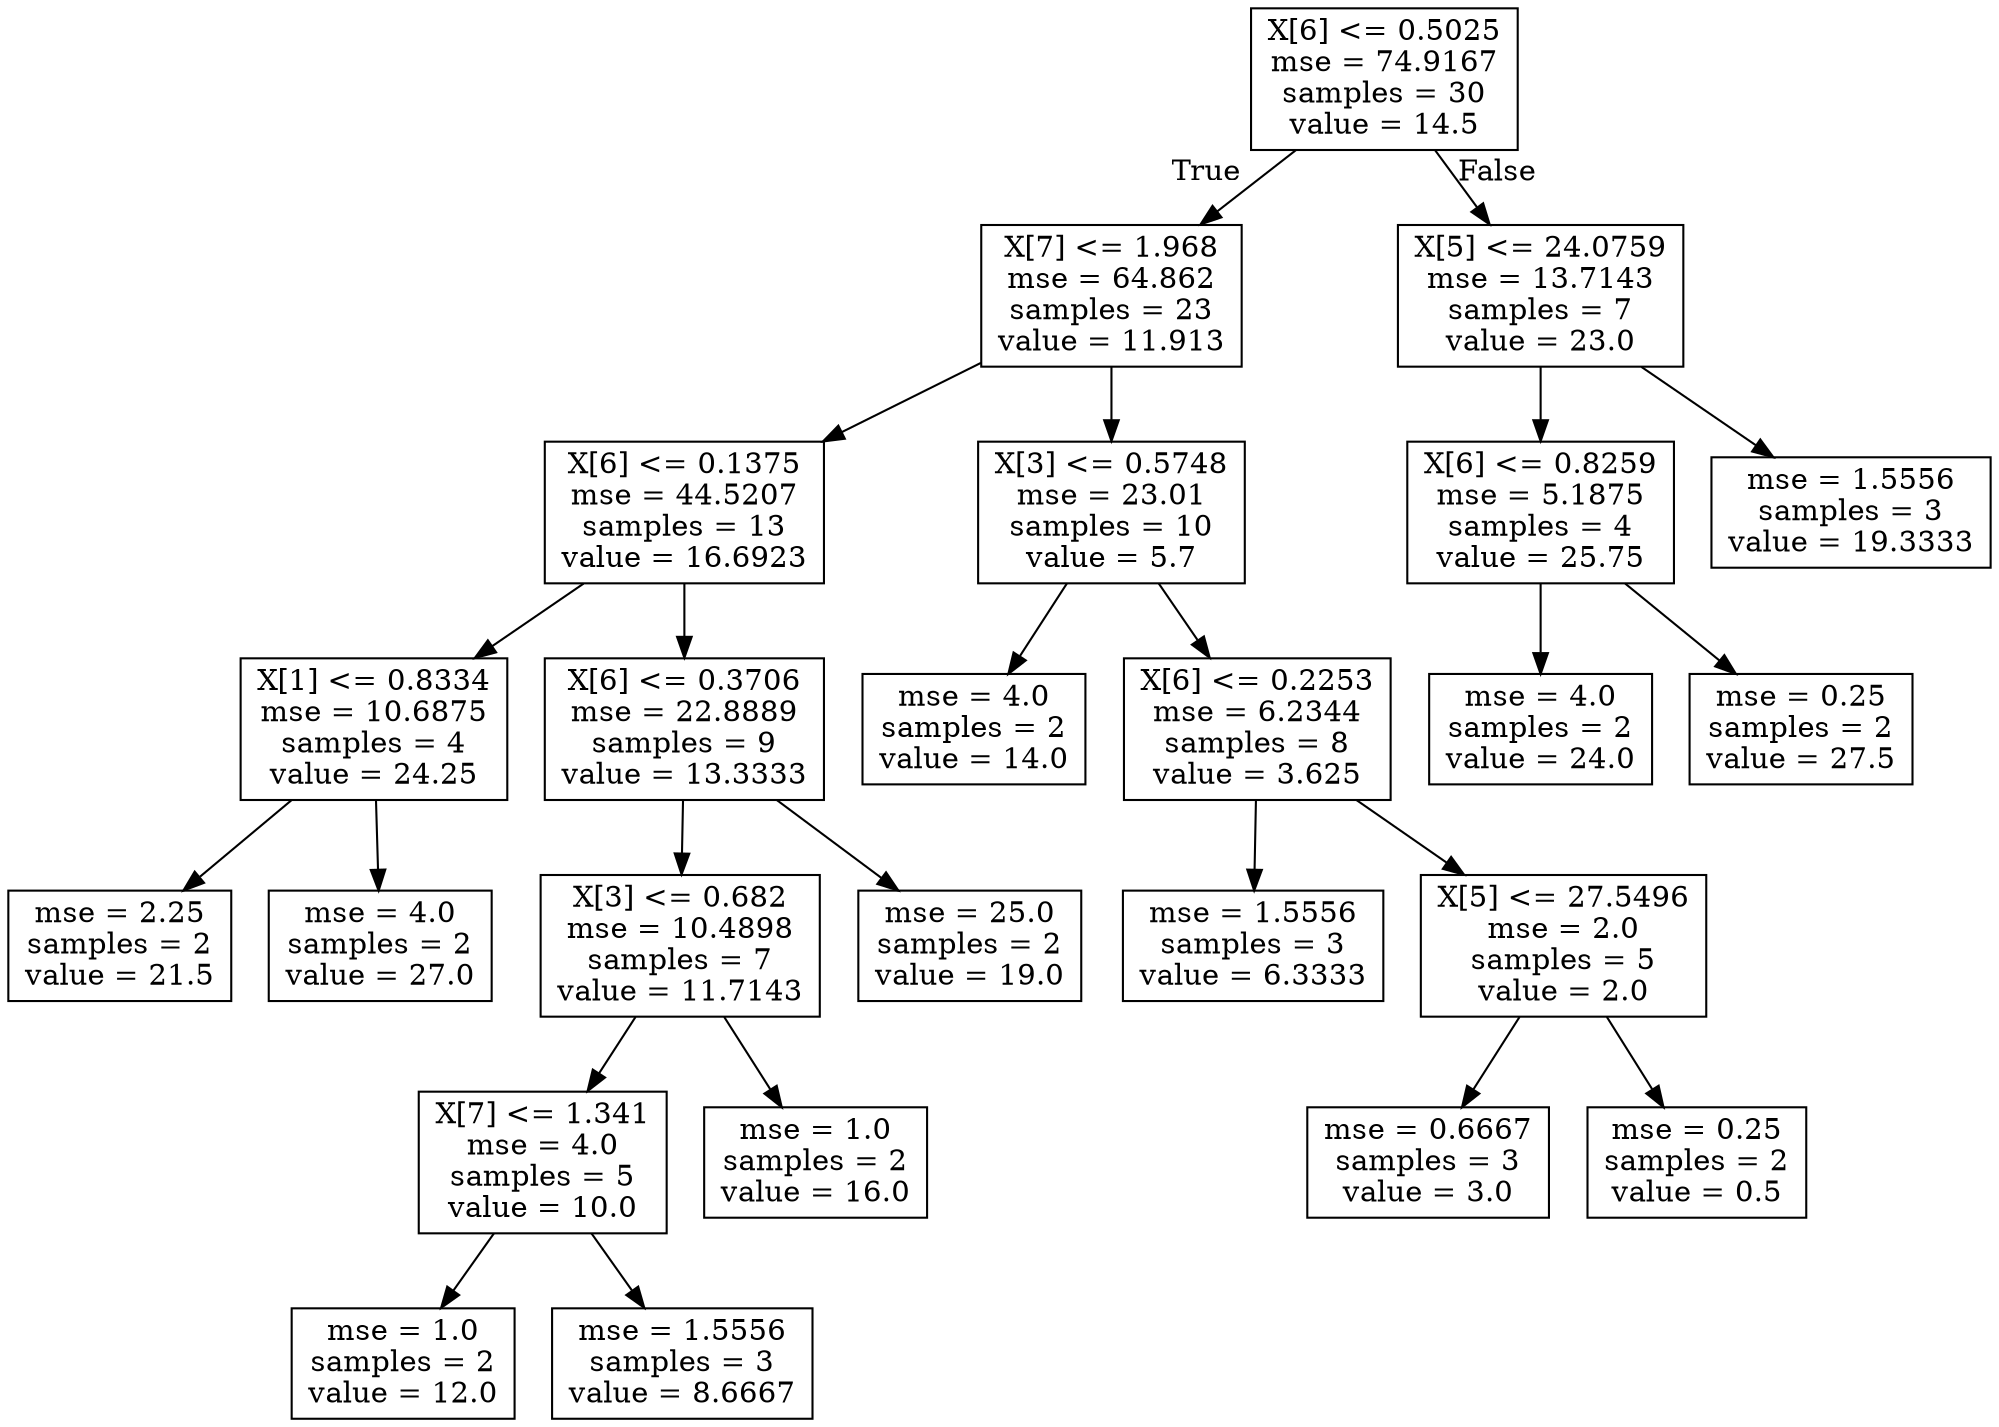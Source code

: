 digraph Tree {
node [shape=box] ;
0 [label="X[6] <= 0.5025\nmse = 74.9167\nsamples = 30\nvalue = 14.5"] ;
1 [label="X[7] <= 1.968\nmse = 64.862\nsamples = 23\nvalue = 11.913"] ;
0 -> 1 [labeldistance=2.5, labelangle=45, headlabel="True"] ;
2 [label="X[6] <= 0.1375\nmse = 44.5207\nsamples = 13\nvalue = 16.6923"] ;
1 -> 2 ;
3 [label="X[1] <= 0.8334\nmse = 10.6875\nsamples = 4\nvalue = 24.25"] ;
2 -> 3 ;
4 [label="mse = 2.25\nsamples = 2\nvalue = 21.5"] ;
3 -> 4 ;
5 [label="mse = 4.0\nsamples = 2\nvalue = 27.0"] ;
3 -> 5 ;
6 [label="X[6] <= 0.3706\nmse = 22.8889\nsamples = 9\nvalue = 13.3333"] ;
2 -> 6 ;
7 [label="X[3] <= 0.682\nmse = 10.4898\nsamples = 7\nvalue = 11.7143"] ;
6 -> 7 ;
8 [label="X[7] <= 1.341\nmse = 4.0\nsamples = 5\nvalue = 10.0"] ;
7 -> 8 ;
9 [label="mse = 1.0\nsamples = 2\nvalue = 12.0"] ;
8 -> 9 ;
10 [label="mse = 1.5556\nsamples = 3\nvalue = 8.6667"] ;
8 -> 10 ;
11 [label="mse = 1.0\nsamples = 2\nvalue = 16.0"] ;
7 -> 11 ;
12 [label="mse = 25.0\nsamples = 2\nvalue = 19.0"] ;
6 -> 12 ;
13 [label="X[3] <= 0.5748\nmse = 23.01\nsamples = 10\nvalue = 5.7"] ;
1 -> 13 ;
14 [label="mse = 4.0\nsamples = 2\nvalue = 14.0"] ;
13 -> 14 ;
15 [label="X[6] <= 0.2253\nmse = 6.2344\nsamples = 8\nvalue = 3.625"] ;
13 -> 15 ;
16 [label="mse = 1.5556\nsamples = 3\nvalue = 6.3333"] ;
15 -> 16 ;
17 [label="X[5] <= 27.5496\nmse = 2.0\nsamples = 5\nvalue = 2.0"] ;
15 -> 17 ;
18 [label="mse = 0.6667\nsamples = 3\nvalue = 3.0"] ;
17 -> 18 ;
19 [label="mse = 0.25\nsamples = 2\nvalue = 0.5"] ;
17 -> 19 ;
20 [label="X[5] <= 24.0759\nmse = 13.7143\nsamples = 7\nvalue = 23.0"] ;
0 -> 20 [labeldistance=2.5, labelangle=-45, headlabel="False"] ;
21 [label="X[6] <= 0.8259\nmse = 5.1875\nsamples = 4\nvalue = 25.75"] ;
20 -> 21 ;
22 [label="mse = 4.0\nsamples = 2\nvalue = 24.0"] ;
21 -> 22 ;
23 [label="mse = 0.25\nsamples = 2\nvalue = 27.5"] ;
21 -> 23 ;
24 [label="mse = 1.5556\nsamples = 3\nvalue = 19.3333"] ;
20 -> 24 ;
}